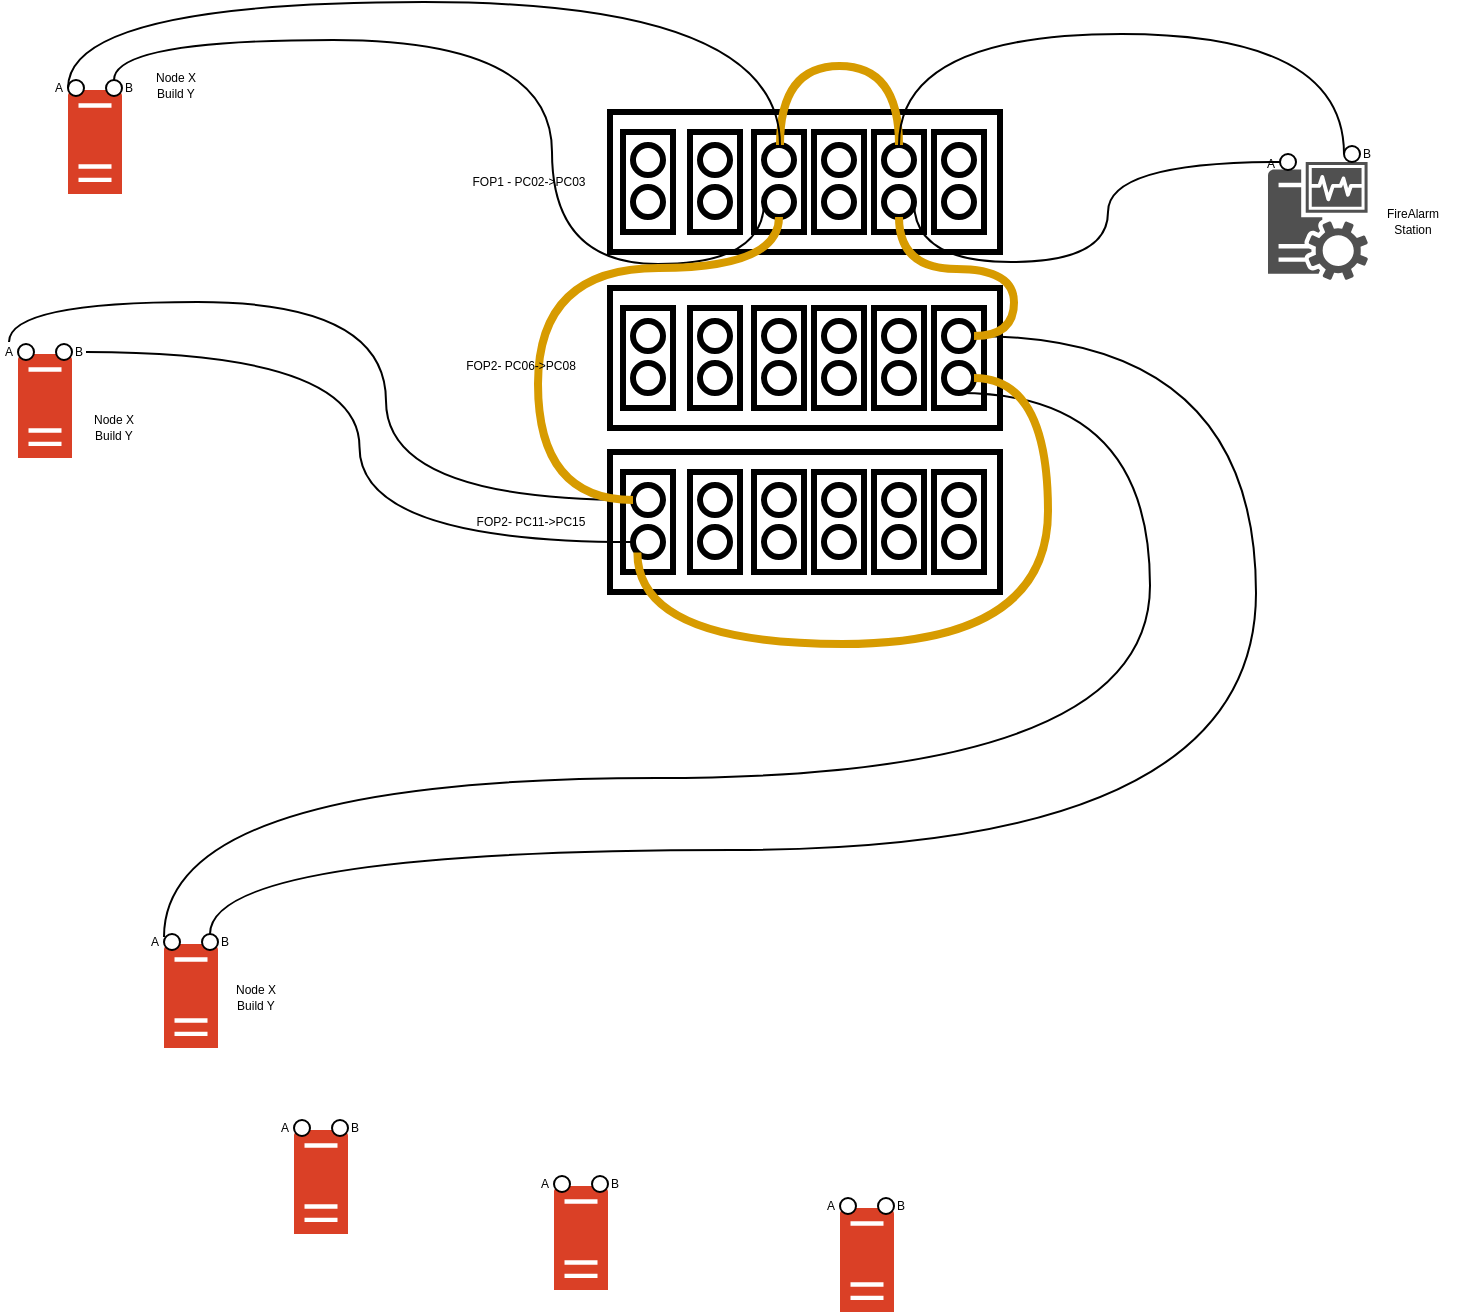 <mxfile version="14.4.2" type="github">
  <diagram id="QNdmbX97oADwMdpqi19U" name="Page-1">
    <mxGraphModel dx="2031" dy="1074" grid="0" gridSize="10" guides="1" tooltips="1" connect="1" arrows="1" fold="1" page="1" pageScale="1" pageWidth="1100" pageHeight="850" math="0" shadow="0">
      <root>
        <mxCell id="0" />
        <mxCell id="1" parent="0" />
        <mxCell id="alAOk1aA2B2bPVMMPNH8-48" value="" style="group" vertex="1" connectable="0" parent="1">
          <mxGeometry x="508" y="170" width="195" height="70" as="geometry" />
        </mxCell>
        <mxCell id="alAOk1aA2B2bPVMMPNH8-3" value="" style="rounded=0;whiteSpace=wrap;html=1;strokeWidth=3;" vertex="1" parent="alAOk1aA2B2bPVMMPNH8-48">
          <mxGeometry width="195" height="70" as="geometry" />
        </mxCell>
        <mxCell id="alAOk1aA2B2bPVMMPNH8-15" value="" style="group" vertex="1" connectable="0" parent="alAOk1aA2B2bPVMMPNH8-48">
          <mxGeometry x="6.5" y="10" width="25" height="50" as="geometry" />
        </mxCell>
        <mxCell id="alAOk1aA2B2bPVMMPNH8-4" value="" style="rounded=0;whiteSpace=wrap;html=1;strokeWidth=3;rotation=-90;" vertex="1" parent="alAOk1aA2B2bPVMMPNH8-15">
          <mxGeometry x="-12.5" y="12.5" width="50" height="25" as="geometry" />
        </mxCell>
        <mxCell id="alAOk1aA2B2bPVMMPNH8-10" value="" style="ellipse;whiteSpace=wrap;html=1;aspect=fixed;strokeWidth=3;" vertex="1" parent="alAOk1aA2B2bPVMMPNH8-15">
          <mxGeometry x="5" y="6.5" width="15" height="15" as="geometry" />
        </mxCell>
        <mxCell id="alAOk1aA2B2bPVMMPNH8-11" value="" style="ellipse;whiteSpace=wrap;html=1;aspect=fixed;strokeWidth=3;" vertex="1" parent="alAOk1aA2B2bPVMMPNH8-15">
          <mxGeometry x="5" y="27.5" width="15" height="15" as="geometry" />
        </mxCell>
        <mxCell id="alAOk1aA2B2bPVMMPNH8-20" value="" style="group" vertex="1" connectable="0" parent="alAOk1aA2B2bPVMMPNH8-48">
          <mxGeometry x="40" y="10" width="25" height="50" as="geometry" />
        </mxCell>
        <mxCell id="alAOk1aA2B2bPVMMPNH8-21" value="" style="rounded=0;whiteSpace=wrap;html=1;strokeWidth=3;rotation=-90;" vertex="1" parent="alAOk1aA2B2bPVMMPNH8-20">
          <mxGeometry x="-12.5" y="12.5" width="50" height="25" as="geometry" />
        </mxCell>
        <mxCell id="alAOk1aA2B2bPVMMPNH8-22" value="" style="ellipse;whiteSpace=wrap;html=1;aspect=fixed;strokeWidth=3;" vertex="1" parent="alAOk1aA2B2bPVMMPNH8-20">
          <mxGeometry x="5" y="6.5" width="15" height="15" as="geometry" />
        </mxCell>
        <mxCell id="alAOk1aA2B2bPVMMPNH8-23" value="" style="ellipse;whiteSpace=wrap;html=1;aspect=fixed;strokeWidth=3;" vertex="1" parent="alAOk1aA2B2bPVMMPNH8-20">
          <mxGeometry x="5" y="27.5" width="15" height="15" as="geometry" />
        </mxCell>
        <mxCell id="alAOk1aA2B2bPVMMPNH8-24" value="" style="group" vertex="1" connectable="0" parent="alAOk1aA2B2bPVMMPNH8-48">
          <mxGeometry x="72" y="10" width="25" height="50" as="geometry" />
        </mxCell>
        <mxCell id="alAOk1aA2B2bPVMMPNH8-25" value="" style="rounded=0;whiteSpace=wrap;html=1;strokeWidth=3;rotation=-90;" vertex="1" parent="alAOk1aA2B2bPVMMPNH8-24">
          <mxGeometry x="-12.5" y="12.5" width="50" height="25" as="geometry" />
        </mxCell>
        <mxCell id="alAOk1aA2B2bPVMMPNH8-26" value="" style="ellipse;whiteSpace=wrap;html=1;aspect=fixed;strokeWidth=3;" vertex="1" parent="alAOk1aA2B2bPVMMPNH8-24">
          <mxGeometry x="5" y="6.5" width="15" height="15" as="geometry" />
        </mxCell>
        <mxCell id="alAOk1aA2B2bPVMMPNH8-27" value="" style="ellipse;whiteSpace=wrap;html=1;aspect=fixed;strokeWidth=3;" vertex="1" parent="alAOk1aA2B2bPVMMPNH8-24">
          <mxGeometry x="5" y="27.5" width="15" height="15" as="geometry" />
        </mxCell>
        <mxCell id="alAOk1aA2B2bPVMMPNH8-28" value="" style="group" vertex="1" connectable="0" parent="alAOk1aA2B2bPVMMPNH8-48">
          <mxGeometry x="102" y="10" width="25" height="50" as="geometry" />
        </mxCell>
        <mxCell id="alAOk1aA2B2bPVMMPNH8-29" value="" style="rounded=0;whiteSpace=wrap;html=1;strokeWidth=3;rotation=-90;" vertex="1" parent="alAOk1aA2B2bPVMMPNH8-28">
          <mxGeometry x="-12.5" y="12.5" width="50" height="25" as="geometry" />
        </mxCell>
        <mxCell id="alAOk1aA2B2bPVMMPNH8-30" value="" style="ellipse;whiteSpace=wrap;html=1;aspect=fixed;strokeWidth=3;" vertex="1" parent="alAOk1aA2B2bPVMMPNH8-28">
          <mxGeometry x="5" y="6.5" width="15" height="15" as="geometry" />
        </mxCell>
        <mxCell id="alAOk1aA2B2bPVMMPNH8-31" value="" style="ellipse;whiteSpace=wrap;html=1;aspect=fixed;strokeWidth=3;" vertex="1" parent="alAOk1aA2B2bPVMMPNH8-28">
          <mxGeometry x="5" y="27.5" width="15" height="15" as="geometry" />
        </mxCell>
        <mxCell id="alAOk1aA2B2bPVMMPNH8-38" value="" style="group" vertex="1" connectable="0" parent="alAOk1aA2B2bPVMMPNH8-48">
          <mxGeometry x="132" y="10" width="25" height="50" as="geometry" />
        </mxCell>
        <mxCell id="alAOk1aA2B2bPVMMPNH8-39" value="" style="rounded=0;whiteSpace=wrap;html=1;strokeWidth=3;rotation=-90;" vertex="1" parent="alAOk1aA2B2bPVMMPNH8-38">
          <mxGeometry x="-12.5" y="12.5" width="50" height="25" as="geometry" />
        </mxCell>
        <mxCell id="alAOk1aA2B2bPVMMPNH8-40" value="" style="ellipse;whiteSpace=wrap;html=1;aspect=fixed;strokeWidth=3;" vertex="1" parent="alAOk1aA2B2bPVMMPNH8-38">
          <mxGeometry x="5" y="6.5" width="15" height="15" as="geometry" />
        </mxCell>
        <mxCell id="alAOk1aA2B2bPVMMPNH8-41" value="" style="ellipse;whiteSpace=wrap;html=1;aspect=fixed;strokeWidth=3;" vertex="1" parent="alAOk1aA2B2bPVMMPNH8-38">
          <mxGeometry x="5" y="27.5" width="15" height="15" as="geometry" />
        </mxCell>
        <mxCell id="alAOk1aA2B2bPVMMPNH8-42" value="" style="group" vertex="1" connectable="0" parent="alAOk1aA2B2bPVMMPNH8-48">
          <mxGeometry x="162" y="10" width="25" height="50" as="geometry" />
        </mxCell>
        <mxCell id="alAOk1aA2B2bPVMMPNH8-43" value="" style="rounded=0;whiteSpace=wrap;html=1;strokeWidth=3;rotation=-90;" vertex="1" parent="alAOk1aA2B2bPVMMPNH8-42">
          <mxGeometry x="-12.5" y="12.5" width="50" height="25" as="geometry" />
        </mxCell>
        <mxCell id="alAOk1aA2B2bPVMMPNH8-44" value="" style="ellipse;whiteSpace=wrap;html=1;aspect=fixed;strokeWidth=3;" vertex="1" parent="alAOk1aA2B2bPVMMPNH8-42">
          <mxGeometry x="5" y="6.5" width="15" height="15" as="geometry" />
        </mxCell>
        <mxCell id="alAOk1aA2B2bPVMMPNH8-45" value="" style="ellipse;whiteSpace=wrap;html=1;aspect=fixed;strokeWidth=3;" vertex="1" parent="alAOk1aA2B2bPVMMPNH8-42">
          <mxGeometry x="5" y="27.5" width="15" height="15" as="geometry" />
        </mxCell>
        <mxCell id="alAOk1aA2B2bPVMMPNH8-172" style="edgeStyle=orthogonalEdgeStyle;curved=1;rounded=0;orthogonalLoop=1;jettySize=auto;html=1;endArrow=none;endFill=0;strokeWidth=4;fontSize=6;fillColor=#ffe6cc;strokeColor=#d79b00;" edge="1" parent="alAOk1aA2B2bPVMMPNH8-48" source="alAOk1aA2B2bPVMMPNH8-40" target="alAOk1aA2B2bPVMMPNH8-26">
          <mxGeometry relative="1" as="geometry">
            <mxPoint x="99.228" y="-49.832" as="targetPoint" />
            <Array as="points">
              <mxPoint x="145" y="-23" />
              <mxPoint x="85" y="-23" />
            </Array>
          </mxGeometry>
        </mxCell>
        <mxCell id="alAOk1aA2B2bPVMMPNH8-49" value="" style="group" vertex="1" connectable="0" parent="1">
          <mxGeometry x="508" y="258" width="195" height="70" as="geometry" />
        </mxCell>
        <mxCell id="alAOk1aA2B2bPVMMPNH8-50" value="" style="rounded=0;whiteSpace=wrap;html=1;strokeWidth=3;" vertex="1" parent="alAOk1aA2B2bPVMMPNH8-49">
          <mxGeometry width="195" height="70" as="geometry" />
        </mxCell>
        <mxCell id="alAOk1aA2B2bPVMMPNH8-51" value="" style="group" vertex="1" connectable="0" parent="alAOk1aA2B2bPVMMPNH8-49">
          <mxGeometry x="6.5" y="10" width="25" height="50" as="geometry" />
        </mxCell>
        <mxCell id="alAOk1aA2B2bPVMMPNH8-52" value="" style="rounded=0;whiteSpace=wrap;html=1;strokeWidth=3;rotation=-90;" vertex="1" parent="alAOk1aA2B2bPVMMPNH8-51">
          <mxGeometry x="-12.5" y="12.5" width="50" height="25" as="geometry" />
        </mxCell>
        <mxCell id="alAOk1aA2B2bPVMMPNH8-53" value="" style="ellipse;whiteSpace=wrap;html=1;aspect=fixed;strokeWidth=3;" vertex="1" parent="alAOk1aA2B2bPVMMPNH8-51">
          <mxGeometry x="5" y="6.5" width="15" height="15" as="geometry" />
        </mxCell>
        <mxCell id="alAOk1aA2B2bPVMMPNH8-54" value="" style="ellipse;whiteSpace=wrap;html=1;aspect=fixed;strokeWidth=3;" vertex="1" parent="alAOk1aA2B2bPVMMPNH8-51">
          <mxGeometry x="5" y="27.5" width="15" height="15" as="geometry" />
        </mxCell>
        <mxCell id="alAOk1aA2B2bPVMMPNH8-55" value="" style="group" vertex="1" connectable="0" parent="alAOk1aA2B2bPVMMPNH8-49">
          <mxGeometry x="40" y="10" width="25" height="50" as="geometry" />
        </mxCell>
        <mxCell id="alAOk1aA2B2bPVMMPNH8-56" value="" style="rounded=0;whiteSpace=wrap;html=1;strokeWidth=3;rotation=-90;" vertex="1" parent="alAOk1aA2B2bPVMMPNH8-55">
          <mxGeometry x="-12.5" y="12.5" width="50" height="25" as="geometry" />
        </mxCell>
        <mxCell id="alAOk1aA2B2bPVMMPNH8-57" value="" style="ellipse;whiteSpace=wrap;html=1;aspect=fixed;strokeWidth=3;" vertex="1" parent="alAOk1aA2B2bPVMMPNH8-55">
          <mxGeometry x="5" y="6.5" width="15" height="15" as="geometry" />
        </mxCell>
        <mxCell id="alAOk1aA2B2bPVMMPNH8-58" value="" style="ellipse;whiteSpace=wrap;html=1;aspect=fixed;strokeWidth=3;" vertex="1" parent="alAOk1aA2B2bPVMMPNH8-55">
          <mxGeometry x="5" y="27.5" width="15" height="15" as="geometry" />
        </mxCell>
        <mxCell id="alAOk1aA2B2bPVMMPNH8-59" value="" style="group" vertex="1" connectable="0" parent="alAOk1aA2B2bPVMMPNH8-49">
          <mxGeometry x="72" y="10" width="25" height="50" as="geometry" />
        </mxCell>
        <mxCell id="alAOk1aA2B2bPVMMPNH8-60" value="" style="rounded=0;whiteSpace=wrap;html=1;strokeWidth=3;rotation=-90;" vertex="1" parent="alAOk1aA2B2bPVMMPNH8-59">
          <mxGeometry x="-12.5" y="12.5" width="50" height="25" as="geometry" />
        </mxCell>
        <mxCell id="alAOk1aA2B2bPVMMPNH8-61" value="" style="ellipse;whiteSpace=wrap;html=1;aspect=fixed;strokeWidth=3;" vertex="1" parent="alAOk1aA2B2bPVMMPNH8-59">
          <mxGeometry x="5" y="6.5" width="15" height="15" as="geometry" />
        </mxCell>
        <mxCell id="alAOk1aA2B2bPVMMPNH8-62" value="" style="ellipse;whiteSpace=wrap;html=1;aspect=fixed;strokeWidth=3;" vertex="1" parent="alAOk1aA2B2bPVMMPNH8-59">
          <mxGeometry x="5" y="27.5" width="15" height="15" as="geometry" />
        </mxCell>
        <mxCell id="alAOk1aA2B2bPVMMPNH8-63" value="" style="group" vertex="1" connectable="0" parent="alAOk1aA2B2bPVMMPNH8-49">
          <mxGeometry x="102" y="10" width="25" height="50" as="geometry" />
        </mxCell>
        <mxCell id="alAOk1aA2B2bPVMMPNH8-64" value="" style="rounded=0;whiteSpace=wrap;html=1;strokeWidth=3;rotation=-90;" vertex="1" parent="alAOk1aA2B2bPVMMPNH8-63">
          <mxGeometry x="-12.5" y="12.5" width="50" height="25" as="geometry" />
        </mxCell>
        <mxCell id="alAOk1aA2B2bPVMMPNH8-65" value="" style="ellipse;whiteSpace=wrap;html=1;aspect=fixed;strokeWidth=3;" vertex="1" parent="alAOk1aA2B2bPVMMPNH8-63">
          <mxGeometry x="5" y="6.5" width="15" height="15" as="geometry" />
        </mxCell>
        <mxCell id="alAOk1aA2B2bPVMMPNH8-66" value="" style="ellipse;whiteSpace=wrap;html=1;aspect=fixed;strokeWidth=3;" vertex="1" parent="alAOk1aA2B2bPVMMPNH8-63">
          <mxGeometry x="5" y="27.5" width="15" height="15" as="geometry" />
        </mxCell>
        <mxCell id="alAOk1aA2B2bPVMMPNH8-67" value="" style="group" vertex="1" connectable="0" parent="alAOk1aA2B2bPVMMPNH8-49">
          <mxGeometry x="132" y="10" width="25" height="50" as="geometry" />
        </mxCell>
        <mxCell id="alAOk1aA2B2bPVMMPNH8-68" value="" style="rounded=0;whiteSpace=wrap;html=1;strokeWidth=3;rotation=-90;" vertex="1" parent="alAOk1aA2B2bPVMMPNH8-67">
          <mxGeometry x="-12.5" y="12.5" width="50" height="25" as="geometry" />
        </mxCell>
        <mxCell id="alAOk1aA2B2bPVMMPNH8-69" value="" style="ellipse;whiteSpace=wrap;html=1;aspect=fixed;strokeWidth=3;" vertex="1" parent="alAOk1aA2B2bPVMMPNH8-67">
          <mxGeometry x="5" y="6.5" width="15" height="15" as="geometry" />
        </mxCell>
        <mxCell id="alAOk1aA2B2bPVMMPNH8-70" value="" style="ellipse;whiteSpace=wrap;html=1;aspect=fixed;strokeWidth=3;" vertex="1" parent="alAOk1aA2B2bPVMMPNH8-67">
          <mxGeometry x="5" y="27.5" width="15" height="15" as="geometry" />
        </mxCell>
        <mxCell id="alAOk1aA2B2bPVMMPNH8-71" value="" style="group" vertex="1" connectable="0" parent="alAOk1aA2B2bPVMMPNH8-49">
          <mxGeometry x="162" y="10" width="25" height="50" as="geometry" />
        </mxCell>
        <mxCell id="alAOk1aA2B2bPVMMPNH8-72" value="" style="rounded=0;whiteSpace=wrap;html=1;strokeWidth=3;rotation=-90;" vertex="1" parent="alAOk1aA2B2bPVMMPNH8-71">
          <mxGeometry x="-12.5" y="12.5" width="50" height="25" as="geometry" />
        </mxCell>
        <mxCell id="alAOk1aA2B2bPVMMPNH8-73" value="" style="ellipse;whiteSpace=wrap;html=1;aspect=fixed;strokeWidth=3;" vertex="1" parent="alAOk1aA2B2bPVMMPNH8-71">
          <mxGeometry x="5" y="6.5" width="15" height="15" as="geometry" />
        </mxCell>
        <mxCell id="alAOk1aA2B2bPVMMPNH8-74" value="" style="ellipse;whiteSpace=wrap;html=1;aspect=fixed;strokeWidth=3;" vertex="1" parent="alAOk1aA2B2bPVMMPNH8-71">
          <mxGeometry x="5" y="27.5" width="15" height="15" as="geometry" />
        </mxCell>
        <mxCell id="alAOk1aA2B2bPVMMPNH8-75" value="" style="group" vertex="1" connectable="0" parent="1">
          <mxGeometry x="508" y="340" width="195" height="70" as="geometry" />
        </mxCell>
        <mxCell id="alAOk1aA2B2bPVMMPNH8-76" value="" style="rounded=0;whiteSpace=wrap;html=1;strokeWidth=3;" vertex="1" parent="alAOk1aA2B2bPVMMPNH8-75">
          <mxGeometry width="195" height="70" as="geometry" />
        </mxCell>
        <mxCell id="alAOk1aA2B2bPVMMPNH8-77" value="" style="group" vertex="1" connectable="0" parent="alAOk1aA2B2bPVMMPNH8-75">
          <mxGeometry x="6.5" y="10" width="25" height="50" as="geometry" />
        </mxCell>
        <mxCell id="alAOk1aA2B2bPVMMPNH8-78" value="" style="rounded=0;whiteSpace=wrap;html=1;strokeWidth=3;rotation=-90;" vertex="1" parent="alAOk1aA2B2bPVMMPNH8-77">
          <mxGeometry x="-12.5" y="12.5" width="50" height="25" as="geometry" />
        </mxCell>
        <mxCell id="alAOk1aA2B2bPVMMPNH8-79" value="" style="ellipse;whiteSpace=wrap;html=1;aspect=fixed;strokeWidth=3;" vertex="1" parent="alAOk1aA2B2bPVMMPNH8-77">
          <mxGeometry x="5" y="6.5" width="15" height="15" as="geometry" />
        </mxCell>
        <mxCell id="alAOk1aA2B2bPVMMPNH8-80" value="" style="ellipse;whiteSpace=wrap;html=1;aspect=fixed;strokeWidth=3;" vertex="1" parent="alAOk1aA2B2bPVMMPNH8-77">
          <mxGeometry x="5" y="27.5" width="15" height="15" as="geometry" />
        </mxCell>
        <mxCell id="alAOk1aA2B2bPVMMPNH8-81" value="" style="group" vertex="1" connectable="0" parent="alAOk1aA2B2bPVMMPNH8-75">
          <mxGeometry x="40" y="10" width="25" height="50" as="geometry" />
        </mxCell>
        <mxCell id="alAOk1aA2B2bPVMMPNH8-82" value="" style="rounded=0;whiteSpace=wrap;html=1;strokeWidth=3;rotation=-90;" vertex="1" parent="alAOk1aA2B2bPVMMPNH8-81">
          <mxGeometry x="-12.5" y="12.5" width="50" height="25" as="geometry" />
        </mxCell>
        <mxCell id="alAOk1aA2B2bPVMMPNH8-83" value="" style="ellipse;whiteSpace=wrap;html=1;aspect=fixed;strokeWidth=3;" vertex="1" parent="alAOk1aA2B2bPVMMPNH8-81">
          <mxGeometry x="5" y="6.5" width="15" height="15" as="geometry" />
        </mxCell>
        <mxCell id="alAOk1aA2B2bPVMMPNH8-84" value="" style="ellipse;whiteSpace=wrap;html=1;aspect=fixed;strokeWidth=3;" vertex="1" parent="alAOk1aA2B2bPVMMPNH8-81">
          <mxGeometry x="5" y="27.5" width="15" height="15" as="geometry" />
        </mxCell>
        <mxCell id="alAOk1aA2B2bPVMMPNH8-85" value="" style="group" vertex="1" connectable="0" parent="alAOk1aA2B2bPVMMPNH8-75">
          <mxGeometry x="72" y="10" width="25" height="50" as="geometry" />
        </mxCell>
        <mxCell id="alAOk1aA2B2bPVMMPNH8-86" value="" style="rounded=0;whiteSpace=wrap;html=1;strokeWidth=3;rotation=-90;" vertex="1" parent="alAOk1aA2B2bPVMMPNH8-85">
          <mxGeometry x="-12.5" y="12.5" width="50" height="25" as="geometry" />
        </mxCell>
        <mxCell id="alAOk1aA2B2bPVMMPNH8-87" value="" style="ellipse;whiteSpace=wrap;html=1;aspect=fixed;strokeWidth=3;" vertex="1" parent="alAOk1aA2B2bPVMMPNH8-85">
          <mxGeometry x="5" y="6.5" width="15" height="15" as="geometry" />
        </mxCell>
        <mxCell id="alAOk1aA2B2bPVMMPNH8-88" value="" style="ellipse;whiteSpace=wrap;html=1;aspect=fixed;strokeWidth=3;" vertex="1" parent="alAOk1aA2B2bPVMMPNH8-85">
          <mxGeometry x="5" y="27.5" width="15" height="15" as="geometry" />
        </mxCell>
        <mxCell id="alAOk1aA2B2bPVMMPNH8-89" value="" style="group" vertex="1" connectable="0" parent="alAOk1aA2B2bPVMMPNH8-75">
          <mxGeometry x="102" y="10" width="25" height="50" as="geometry" />
        </mxCell>
        <mxCell id="alAOk1aA2B2bPVMMPNH8-90" value="" style="rounded=0;whiteSpace=wrap;html=1;strokeWidth=3;rotation=-90;" vertex="1" parent="alAOk1aA2B2bPVMMPNH8-89">
          <mxGeometry x="-12.5" y="12.5" width="50" height="25" as="geometry" />
        </mxCell>
        <mxCell id="alAOk1aA2B2bPVMMPNH8-91" value="" style="ellipse;whiteSpace=wrap;html=1;aspect=fixed;strokeWidth=3;" vertex="1" parent="alAOk1aA2B2bPVMMPNH8-89">
          <mxGeometry x="5" y="6.5" width="15" height="15" as="geometry" />
        </mxCell>
        <mxCell id="alAOk1aA2B2bPVMMPNH8-92" value="" style="ellipse;whiteSpace=wrap;html=1;aspect=fixed;strokeWidth=3;" vertex="1" parent="alAOk1aA2B2bPVMMPNH8-89">
          <mxGeometry x="5" y="27.5" width="15" height="15" as="geometry" />
        </mxCell>
        <mxCell id="alAOk1aA2B2bPVMMPNH8-93" value="" style="group" vertex="1" connectable="0" parent="alAOk1aA2B2bPVMMPNH8-75">
          <mxGeometry x="132" y="10" width="25" height="50" as="geometry" />
        </mxCell>
        <mxCell id="alAOk1aA2B2bPVMMPNH8-94" value="" style="rounded=0;whiteSpace=wrap;html=1;strokeWidth=3;rotation=-90;" vertex="1" parent="alAOk1aA2B2bPVMMPNH8-93">
          <mxGeometry x="-12.5" y="12.5" width="50" height="25" as="geometry" />
        </mxCell>
        <mxCell id="alAOk1aA2B2bPVMMPNH8-95" value="" style="ellipse;whiteSpace=wrap;html=1;aspect=fixed;strokeWidth=3;" vertex="1" parent="alAOk1aA2B2bPVMMPNH8-93">
          <mxGeometry x="5" y="6.5" width="15" height="15" as="geometry" />
        </mxCell>
        <mxCell id="alAOk1aA2B2bPVMMPNH8-96" value="" style="ellipse;whiteSpace=wrap;html=1;aspect=fixed;strokeWidth=3;" vertex="1" parent="alAOk1aA2B2bPVMMPNH8-93">
          <mxGeometry x="5" y="27.5" width="15" height="15" as="geometry" />
        </mxCell>
        <mxCell id="alAOk1aA2B2bPVMMPNH8-97" value="" style="group" vertex="1" connectable="0" parent="alAOk1aA2B2bPVMMPNH8-75">
          <mxGeometry x="162" y="10" width="25" height="50" as="geometry" />
        </mxCell>
        <mxCell id="alAOk1aA2B2bPVMMPNH8-98" value="" style="rounded=0;whiteSpace=wrap;html=1;strokeWidth=3;rotation=-90;" vertex="1" parent="alAOk1aA2B2bPVMMPNH8-97">
          <mxGeometry x="-12.5" y="12.5" width="50" height="25" as="geometry" />
        </mxCell>
        <mxCell id="alAOk1aA2B2bPVMMPNH8-99" value="" style="ellipse;whiteSpace=wrap;html=1;aspect=fixed;strokeWidth=3;" vertex="1" parent="alAOk1aA2B2bPVMMPNH8-97">
          <mxGeometry x="5" y="6.5" width="15" height="15" as="geometry" />
        </mxCell>
        <mxCell id="alAOk1aA2B2bPVMMPNH8-100" value="" style="ellipse;whiteSpace=wrap;html=1;aspect=fixed;strokeWidth=3;" vertex="1" parent="alAOk1aA2B2bPVMMPNH8-97">
          <mxGeometry x="5" y="27.5" width="15" height="15" as="geometry" />
        </mxCell>
        <mxCell id="alAOk1aA2B2bPVMMPNH8-107" value="" style="group" vertex="1" connectable="0" parent="1">
          <mxGeometry x="203" y="285" width="43" height="58" as="geometry" />
        </mxCell>
        <mxCell id="alAOk1aA2B2bPVMMPNH8-101" value="" style="pointerEvents=1;shadow=0;dashed=0;html=1;strokeColor=none;labelPosition=center;verticalLabelPosition=bottom;verticalAlign=top;outlineConnect=0;align=center;shape=mxgraph.office.servers.server_generic;fillColor=#DA4026;" vertex="1" parent="alAOk1aA2B2bPVMMPNH8-107">
          <mxGeometry x="9" y="6" width="27" height="52" as="geometry" />
        </mxCell>
        <mxCell id="alAOk1aA2B2bPVMMPNH8-102" value="" style="ellipse;whiteSpace=wrap;html=1;aspect=fixed;strokeWidth=1;" vertex="1" parent="alAOk1aA2B2bPVMMPNH8-107">
          <mxGeometry x="9" y="1" width="8" height="8" as="geometry" />
        </mxCell>
        <mxCell id="alAOk1aA2B2bPVMMPNH8-104" value="" style="ellipse;whiteSpace=wrap;html=1;aspect=fixed;strokeWidth=1;" vertex="1" parent="alAOk1aA2B2bPVMMPNH8-107">
          <mxGeometry x="28" y="1" width="8" height="8" as="geometry" />
        </mxCell>
        <mxCell id="alAOk1aA2B2bPVMMPNH8-105" value="A" style="text;html=1;strokeColor=none;fillColor=none;align=center;verticalAlign=middle;whiteSpace=wrap;rounded=0;fontSize=6;" vertex="1" parent="alAOk1aA2B2bPVMMPNH8-107">
          <mxGeometry width="9" height="10" as="geometry" />
        </mxCell>
        <mxCell id="alAOk1aA2B2bPVMMPNH8-106" value="B" style="text;html=1;strokeColor=none;fillColor=none;align=center;verticalAlign=middle;whiteSpace=wrap;rounded=0;fontSize=6;" vertex="1" parent="alAOk1aA2B2bPVMMPNH8-107">
          <mxGeometry x="36" y="1" width="7" height="8" as="geometry" />
        </mxCell>
        <mxCell id="alAOk1aA2B2bPVMMPNH8-108" value="" style="group" vertex="1" connectable="0" parent="1">
          <mxGeometry x="228" y="153" width="43" height="58" as="geometry" />
        </mxCell>
        <mxCell id="alAOk1aA2B2bPVMMPNH8-109" value="" style="pointerEvents=1;shadow=0;dashed=0;html=1;strokeColor=none;labelPosition=center;verticalLabelPosition=bottom;verticalAlign=top;outlineConnect=0;align=center;shape=mxgraph.office.servers.server_generic;fillColor=#DA4026;" vertex="1" parent="alAOk1aA2B2bPVMMPNH8-108">
          <mxGeometry x="9" y="6" width="27" height="52" as="geometry" />
        </mxCell>
        <mxCell id="alAOk1aA2B2bPVMMPNH8-110" value="" style="ellipse;whiteSpace=wrap;html=1;aspect=fixed;strokeWidth=1;" vertex="1" parent="alAOk1aA2B2bPVMMPNH8-108">
          <mxGeometry x="9" y="1" width="8" height="8" as="geometry" />
        </mxCell>
        <mxCell id="alAOk1aA2B2bPVMMPNH8-111" value="" style="ellipse;whiteSpace=wrap;html=1;aspect=fixed;strokeWidth=1;" vertex="1" parent="alAOk1aA2B2bPVMMPNH8-108">
          <mxGeometry x="28" y="1" width="8" height="8" as="geometry" />
        </mxCell>
        <mxCell id="alAOk1aA2B2bPVMMPNH8-112" value="A" style="text;html=1;strokeColor=none;fillColor=none;align=center;verticalAlign=middle;whiteSpace=wrap;rounded=0;fontSize=6;" vertex="1" parent="alAOk1aA2B2bPVMMPNH8-108">
          <mxGeometry width="9" height="10" as="geometry" />
        </mxCell>
        <mxCell id="alAOk1aA2B2bPVMMPNH8-113" value="B" style="text;html=1;strokeColor=none;fillColor=none;align=center;verticalAlign=middle;whiteSpace=wrap;rounded=0;fontSize=6;" vertex="1" parent="alAOk1aA2B2bPVMMPNH8-108">
          <mxGeometry x="36" y="1" width="7" height="8" as="geometry" />
        </mxCell>
        <mxCell id="alAOk1aA2B2bPVMMPNH8-114" value="" style="group" vertex="1" connectable="0" parent="1">
          <mxGeometry x="276" y="580" width="43" height="58" as="geometry" />
        </mxCell>
        <mxCell id="alAOk1aA2B2bPVMMPNH8-115" value="" style="pointerEvents=1;shadow=0;dashed=0;html=1;strokeColor=none;labelPosition=center;verticalLabelPosition=bottom;verticalAlign=top;outlineConnect=0;align=center;shape=mxgraph.office.servers.server_generic;fillColor=#DA4026;" vertex="1" parent="alAOk1aA2B2bPVMMPNH8-114">
          <mxGeometry x="9" y="6" width="27" height="52" as="geometry" />
        </mxCell>
        <mxCell id="alAOk1aA2B2bPVMMPNH8-116" value="" style="ellipse;whiteSpace=wrap;html=1;aspect=fixed;strokeWidth=1;" vertex="1" parent="alAOk1aA2B2bPVMMPNH8-114">
          <mxGeometry x="9" y="1" width="8" height="8" as="geometry" />
        </mxCell>
        <mxCell id="alAOk1aA2B2bPVMMPNH8-117" value="" style="ellipse;whiteSpace=wrap;html=1;aspect=fixed;strokeWidth=1;" vertex="1" parent="alAOk1aA2B2bPVMMPNH8-114">
          <mxGeometry x="28" y="1" width="8" height="8" as="geometry" />
        </mxCell>
        <mxCell id="alAOk1aA2B2bPVMMPNH8-118" value="A" style="text;html=1;strokeColor=none;fillColor=none;align=center;verticalAlign=middle;whiteSpace=wrap;rounded=0;fontSize=6;" vertex="1" parent="alAOk1aA2B2bPVMMPNH8-114">
          <mxGeometry width="9" height="10" as="geometry" />
        </mxCell>
        <mxCell id="alAOk1aA2B2bPVMMPNH8-119" value="B" style="text;html=1;strokeColor=none;fillColor=none;align=center;verticalAlign=middle;whiteSpace=wrap;rounded=0;fontSize=6;" vertex="1" parent="alAOk1aA2B2bPVMMPNH8-114">
          <mxGeometry x="36" y="1" width="7" height="8" as="geometry" />
        </mxCell>
        <mxCell id="alAOk1aA2B2bPVMMPNH8-120" value="" style="group" vertex="1" connectable="0" parent="1">
          <mxGeometry x="341" y="673" width="43" height="58" as="geometry" />
        </mxCell>
        <mxCell id="alAOk1aA2B2bPVMMPNH8-121" value="" style="pointerEvents=1;shadow=0;dashed=0;html=1;strokeColor=none;labelPosition=center;verticalLabelPosition=bottom;verticalAlign=top;outlineConnect=0;align=center;shape=mxgraph.office.servers.server_generic;fillColor=#DA4026;" vertex="1" parent="alAOk1aA2B2bPVMMPNH8-120">
          <mxGeometry x="9" y="6" width="27" height="52" as="geometry" />
        </mxCell>
        <mxCell id="alAOk1aA2B2bPVMMPNH8-122" value="" style="ellipse;whiteSpace=wrap;html=1;aspect=fixed;strokeWidth=1;" vertex="1" parent="alAOk1aA2B2bPVMMPNH8-120">
          <mxGeometry x="9" y="1" width="8" height="8" as="geometry" />
        </mxCell>
        <mxCell id="alAOk1aA2B2bPVMMPNH8-123" value="" style="ellipse;whiteSpace=wrap;html=1;aspect=fixed;strokeWidth=1;" vertex="1" parent="alAOk1aA2B2bPVMMPNH8-120">
          <mxGeometry x="28" y="1" width="8" height="8" as="geometry" />
        </mxCell>
        <mxCell id="alAOk1aA2B2bPVMMPNH8-124" value="A" style="text;html=1;strokeColor=none;fillColor=none;align=center;verticalAlign=middle;whiteSpace=wrap;rounded=0;fontSize=6;" vertex="1" parent="alAOk1aA2B2bPVMMPNH8-120">
          <mxGeometry width="9" height="10" as="geometry" />
        </mxCell>
        <mxCell id="alAOk1aA2B2bPVMMPNH8-125" value="B" style="text;html=1;strokeColor=none;fillColor=none;align=center;verticalAlign=middle;whiteSpace=wrap;rounded=0;fontSize=6;" vertex="1" parent="alAOk1aA2B2bPVMMPNH8-120">
          <mxGeometry x="36" y="1" width="7" height="8" as="geometry" />
        </mxCell>
        <mxCell id="alAOk1aA2B2bPVMMPNH8-126" value="" style="group" vertex="1" connectable="0" parent="1">
          <mxGeometry x="471" y="701" width="43" height="58" as="geometry" />
        </mxCell>
        <mxCell id="alAOk1aA2B2bPVMMPNH8-127" value="" style="pointerEvents=1;shadow=0;dashed=0;html=1;strokeColor=none;labelPosition=center;verticalLabelPosition=bottom;verticalAlign=top;outlineConnect=0;align=center;shape=mxgraph.office.servers.server_generic;fillColor=#DA4026;" vertex="1" parent="alAOk1aA2B2bPVMMPNH8-126">
          <mxGeometry x="9" y="6" width="27" height="52" as="geometry" />
        </mxCell>
        <mxCell id="alAOk1aA2B2bPVMMPNH8-128" value="" style="ellipse;whiteSpace=wrap;html=1;aspect=fixed;strokeWidth=1;" vertex="1" parent="alAOk1aA2B2bPVMMPNH8-126">
          <mxGeometry x="9" y="1" width="8" height="8" as="geometry" />
        </mxCell>
        <mxCell id="alAOk1aA2B2bPVMMPNH8-129" value="" style="ellipse;whiteSpace=wrap;html=1;aspect=fixed;strokeWidth=1;" vertex="1" parent="alAOk1aA2B2bPVMMPNH8-126">
          <mxGeometry x="28" y="1" width="8" height="8" as="geometry" />
        </mxCell>
        <mxCell id="alAOk1aA2B2bPVMMPNH8-130" value="A" style="text;html=1;strokeColor=none;fillColor=none;align=center;verticalAlign=middle;whiteSpace=wrap;rounded=0;fontSize=6;" vertex="1" parent="alAOk1aA2B2bPVMMPNH8-126">
          <mxGeometry width="9" height="10" as="geometry" />
        </mxCell>
        <mxCell id="alAOk1aA2B2bPVMMPNH8-131" value="B" style="text;html=1;strokeColor=none;fillColor=none;align=center;verticalAlign=middle;whiteSpace=wrap;rounded=0;fontSize=6;" vertex="1" parent="alAOk1aA2B2bPVMMPNH8-126">
          <mxGeometry x="36" y="1" width="7" height="8" as="geometry" />
        </mxCell>
        <mxCell id="alAOk1aA2B2bPVMMPNH8-132" value="" style="group" vertex="1" connectable="0" parent="1">
          <mxGeometry x="614" y="712" width="43" height="58" as="geometry" />
        </mxCell>
        <mxCell id="alAOk1aA2B2bPVMMPNH8-133" value="" style="pointerEvents=1;shadow=0;dashed=0;html=1;strokeColor=none;labelPosition=center;verticalLabelPosition=bottom;verticalAlign=top;outlineConnect=0;align=center;shape=mxgraph.office.servers.server_generic;fillColor=#DA4026;" vertex="1" parent="alAOk1aA2B2bPVMMPNH8-132">
          <mxGeometry x="9" y="6" width="27" height="52" as="geometry" />
        </mxCell>
        <mxCell id="alAOk1aA2B2bPVMMPNH8-134" value="" style="ellipse;whiteSpace=wrap;html=1;aspect=fixed;strokeWidth=1;" vertex="1" parent="alAOk1aA2B2bPVMMPNH8-132">
          <mxGeometry x="9" y="1" width="8" height="8" as="geometry" />
        </mxCell>
        <mxCell id="alAOk1aA2B2bPVMMPNH8-135" value="" style="ellipse;whiteSpace=wrap;html=1;aspect=fixed;strokeWidth=1;" vertex="1" parent="alAOk1aA2B2bPVMMPNH8-132">
          <mxGeometry x="28" y="1" width="8" height="8" as="geometry" />
        </mxCell>
        <mxCell id="alAOk1aA2B2bPVMMPNH8-136" value="A" style="text;html=1;strokeColor=none;fillColor=none;align=center;verticalAlign=middle;whiteSpace=wrap;rounded=0;fontSize=6;" vertex="1" parent="alAOk1aA2B2bPVMMPNH8-132">
          <mxGeometry width="9" height="10" as="geometry" />
        </mxCell>
        <mxCell id="alAOk1aA2B2bPVMMPNH8-137" value="B" style="text;html=1;strokeColor=none;fillColor=none;align=center;verticalAlign=middle;whiteSpace=wrap;rounded=0;fontSize=6;" vertex="1" parent="alAOk1aA2B2bPVMMPNH8-132">
          <mxGeometry x="36" y="1" width="7" height="8" as="geometry" />
        </mxCell>
        <mxCell id="alAOk1aA2B2bPVMMPNH8-139" value="&lt;div&gt;Node X&lt;/div&gt;&lt;div&gt;Build Y&lt;br&gt;&lt;/div&gt;" style="text;html=1;strokeColor=none;fillColor=none;align=center;verticalAlign=middle;whiteSpace=wrap;rounded=0;fontSize=6;" vertex="1" parent="1">
          <mxGeometry x="240" y="318" width="40" height="20" as="geometry" />
        </mxCell>
        <mxCell id="alAOk1aA2B2bPVMMPNH8-141" value="&lt;div&gt;Node X&lt;/div&gt;&lt;div&gt;Build Y&lt;br&gt;&lt;/div&gt;" style="text;html=1;strokeColor=none;fillColor=none;align=center;verticalAlign=middle;whiteSpace=wrap;rounded=0;fontSize=6;" vertex="1" parent="1">
          <mxGeometry x="271" y="147" width="40" height="20" as="geometry" />
        </mxCell>
        <mxCell id="alAOk1aA2B2bPVMMPNH8-142" value="&lt;div&gt;Node X&lt;/div&gt;&lt;div&gt;Build Y&lt;br&gt;&lt;/div&gt;" style="text;html=1;strokeColor=none;fillColor=none;align=center;verticalAlign=middle;whiteSpace=wrap;rounded=0;fontSize=6;" vertex="1" parent="1">
          <mxGeometry x="311" y="603" width="40" height="20" as="geometry" />
        </mxCell>
        <mxCell id="alAOk1aA2B2bPVMMPNH8-147" style="edgeStyle=orthogonalEdgeStyle;rounded=0;orthogonalLoop=1;jettySize=auto;html=1;entryX=0;entryY=0.5;entryDx=0;entryDy=0;fontSize=6;curved=1;endArrow=none;endFill=0;" edge="1" parent="1" source="alAOk1aA2B2bPVMMPNH8-106" target="alAOk1aA2B2bPVMMPNH8-80">
          <mxGeometry relative="1" as="geometry" />
        </mxCell>
        <mxCell id="alAOk1aA2B2bPVMMPNH8-148" style="edgeStyle=orthogonalEdgeStyle;curved=1;rounded=0;orthogonalLoop=1;jettySize=auto;html=1;exitX=0.5;exitY=0;exitDx=0;exitDy=0;endArrow=none;endFill=0;fontSize=6;" edge="1" parent="1" source="alAOk1aA2B2bPVMMPNH8-105" target="alAOk1aA2B2bPVMMPNH8-79">
          <mxGeometry relative="1" as="geometry">
            <Array as="points">
              <mxPoint x="207" y="265" />
              <mxPoint x="396" y="265" />
              <mxPoint x="396" y="364" />
            </Array>
          </mxGeometry>
        </mxCell>
        <mxCell id="alAOk1aA2B2bPVMMPNH8-149" style="edgeStyle=orthogonalEdgeStyle;curved=1;rounded=0;orthogonalLoop=1;jettySize=auto;html=1;exitX=1;exitY=0.25;exitDx=0;exitDy=0;entryX=0.5;entryY=1;entryDx=0;entryDy=0;endArrow=none;endFill=0;fontSize=6;" edge="1" parent="1" source="alAOk1aA2B2bPVMMPNH8-118" target="alAOk1aA2B2bPVMMPNH8-74">
          <mxGeometry relative="1" as="geometry">
            <Array as="points">
              <mxPoint x="285" y="503" />
              <mxPoint x="778" y="503" />
              <mxPoint x="778" y="311" />
            </Array>
          </mxGeometry>
        </mxCell>
        <mxCell id="alAOk1aA2B2bPVMMPNH8-150" style="edgeStyle=orthogonalEdgeStyle;curved=1;rounded=0;orthogonalLoop=1;jettySize=auto;html=1;exitX=0.5;exitY=0;exitDx=0;exitDy=0;endArrow=none;endFill=0;fontSize=6;" edge="1" parent="1" source="alAOk1aA2B2bPVMMPNH8-117" target="alAOk1aA2B2bPVMMPNH8-73">
          <mxGeometry relative="1" as="geometry">
            <Array as="points">
              <mxPoint x="308" y="539" />
              <mxPoint x="831" y="539" />
              <mxPoint x="831" y="282" />
            </Array>
          </mxGeometry>
        </mxCell>
        <mxCell id="alAOk1aA2B2bPVMMPNH8-151" style="edgeStyle=orthogonalEdgeStyle;curved=1;rounded=0;orthogonalLoop=1;jettySize=auto;html=1;endArrow=none;endFill=0;fontSize=6;exitX=1;exitY=0.5;exitDx=0;exitDy=0;" edge="1" parent="1" source="alAOk1aA2B2bPVMMPNH8-112" target="alAOk1aA2B2bPVMMPNH8-26">
          <mxGeometry relative="1" as="geometry">
            <mxPoint x="242" y="131" as="sourcePoint" />
            <Array as="points">
              <mxPoint x="237" y="115" />
              <mxPoint x="593" y="115" />
            </Array>
          </mxGeometry>
        </mxCell>
        <mxCell id="alAOk1aA2B2bPVMMPNH8-152" style="edgeStyle=orthogonalEdgeStyle;curved=1;rounded=0;orthogonalLoop=1;jettySize=auto;html=1;exitX=0.5;exitY=0;exitDx=0;exitDy=0;entryX=0;entryY=0.5;entryDx=0;entryDy=0;endArrow=none;endFill=0;fontSize=6;" edge="1" parent="1" source="alAOk1aA2B2bPVMMPNH8-111" target="alAOk1aA2B2bPVMMPNH8-27">
          <mxGeometry relative="1" as="geometry">
            <Array as="points">
              <mxPoint x="260" y="134" />
              <mxPoint x="479" y="134" />
              <mxPoint x="479" y="246" />
              <mxPoint x="585" y="246" />
            </Array>
          </mxGeometry>
        </mxCell>
        <mxCell id="alAOk1aA2B2bPVMMPNH8-162" value="" style="group" vertex="1" connectable="0" parent="1">
          <mxGeometry x="834" y="187" width="97" height="67" as="geometry" />
        </mxCell>
        <mxCell id="alAOk1aA2B2bPVMMPNH8-153" value="" style="pointerEvents=1;shadow=0;dashed=0;html=1;strokeColor=none;fillColor=#505050;labelPosition=center;verticalLabelPosition=bottom;verticalAlign=top;outlineConnect=0;align=center;shape=mxgraph.office.servers.monitoring_sql_reporting_services;fontSize=6;" vertex="1" parent="alAOk1aA2B2bPVMMPNH8-162">
          <mxGeometry x="3" y="8" width="50" height="59" as="geometry" />
        </mxCell>
        <mxCell id="alAOk1aA2B2bPVMMPNH8-154" value="A" style="text;html=1;strokeColor=none;fillColor=none;align=center;verticalAlign=middle;whiteSpace=wrap;rounded=0;fontSize=6;" vertex="1" parent="alAOk1aA2B2bPVMMPNH8-162">
          <mxGeometry y="4" width="9" height="10" as="geometry" />
        </mxCell>
        <mxCell id="alAOk1aA2B2bPVMMPNH8-155" value="" style="ellipse;whiteSpace=wrap;html=1;aspect=fixed;strokeWidth=1;" vertex="1" parent="alAOk1aA2B2bPVMMPNH8-162">
          <mxGeometry x="41" width="8" height="8" as="geometry" />
        </mxCell>
        <mxCell id="alAOk1aA2B2bPVMMPNH8-159" value="B" style="text;html=1;strokeColor=none;fillColor=none;align=center;verticalAlign=middle;whiteSpace=wrap;rounded=0;fontSize=6;" vertex="1" parent="alAOk1aA2B2bPVMMPNH8-162">
          <mxGeometry x="49" width="7" height="8" as="geometry" />
        </mxCell>
        <mxCell id="alAOk1aA2B2bPVMMPNH8-160" value="" style="ellipse;whiteSpace=wrap;html=1;aspect=fixed;strokeWidth=1;" vertex="1" parent="alAOk1aA2B2bPVMMPNH8-162">
          <mxGeometry x="9" y="4" width="8" height="8" as="geometry" />
        </mxCell>
        <mxCell id="alAOk1aA2B2bPVMMPNH8-161" value="&lt;div&gt;FireAlarm&lt;/div&gt;&lt;div&gt;Station&lt;br&gt;&lt;/div&gt;" style="text;html=1;resizable=0;autosize=1;align=center;verticalAlign=middle;points=[];fillColor=none;strokeColor=none;rounded=0;fontSize=6;" vertex="1" parent="alAOk1aA2B2bPVMMPNH8-162">
          <mxGeometry x="53" y="26" width="44" height="23" as="geometry" />
        </mxCell>
        <mxCell id="alAOk1aA2B2bPVMMPNH8-163" style="edgeStyle=orthogonalEdgeStyle;curved=1;rounded=0;orthogonalLoop=1;jettySize=auto;html=1;endArrow=none;endFill=0;fontSize=6;" edge="1" parent="1" source="alAOk1aA2B2bPVMMPNH8-160" target="alAOk1aA2B2bPVMMPNH8-41">
          <mxGeometry relative="1" as="geometry">
            <mxPoint x="725.282" y="195.0" as="targetPoint" />
            <Array as="points">
              <mxPoint x="757" y="195" />
              <mxPoint x="757" y="245" />
              <mxPoint x="660" y="245" />
            </Array>
          </mxGeometry>
        </mxCell>
        <mxCell id="alAOk1aA2B2bPVMMPNH8-164" style="edgeStyle=orthogonalEdgeStyle;curved=1;rounded=0;orthogonalLoop=1;jettySize=auto;html=1;entryX=0.5;entryY=0;entryDx=0;entryDy=0;endArrow=none;endFill=0;fontSize=6;" edge="1" parent="1" source="alAOk1aA2B2bPVMMPNH8-155" target="alAOk1aA2B2bPVMMPNH8-40">
          <mxGeometry relative="1" as="geometry">
            <Array as="points">
              <mxPoint x="875" y="131" />
              <mxPoint x="652" y="131" />
            </Array>
          </mxGeometry>
        </mxCell>
        <mxCell id="alAOk1aA2B2bPVMMPNH8-171" style="edgeStyle=orthogonalEdgeStyle;curved=1;rounded=0;orthogonalLoop=1;jettySize=auto;html=1;exitX=0.5;exitY=1;exitDx=0;exitDy=0;endArrow=none;endFill=0;strokeWidth=4;fontSize=6;fillColor=#ffe6cc;strokeColor=#d79b00;" edge="1" parent="1" source="alAOk1aA2B2bPVMMPNH8-27" target="alAOk1aA2B2bPVMMPNH8-79">
          <mxGeometry relative="1" as="geometry">
            <Array as="points">
              <mxPoint x="593" y="248" />
              <mxPoint x="472" y="248" />
              <mxPoint x="472" y="364" />
            </Array>
          </mxGeometry>
        </mxCell>
        <mxCell id="alAOk1aA2B2bPVMMPNH8-173" style="edgeStyle=orthogonalEdgeStyle;curved=1;rounded=0;orthogonalLoop=1;jettySize=auto;html=1;exitX=0;exitY=1;exitDx=0;exitDy=0;endArrow=none;endFill=0;strokeWidth=4;fontSize=6;fillColor=#ffe6cc;strokeColor=#d79b00;" edge="1" parent="1" source="alAOk1aA2B2bPVMMPNH8-80" target="alAOk1aA2B2bPVMMPNH8-74">
          <mxGeometry relative="1" as="geometry">
            <Array as="points">
              <mxPoint x="522" y="436" />
              <mxPoint x="727" y="436" />
              <mxPoint x="727" y="303" />
            </Array>
          </mxGeometry>
        </mxCell>
        <mxCell id="alAOk1aA2B2bPVMMPNH8-174" style="edgeStyle=orthogonalEdgeStyle;curved=1;rounded=0;orthogonalLoop=1;jettySize=auto;html=1;exitX=0.5;exitY=1;exitDx=0;exitDy=0;entryX=1;entryY=0.5;entryDx=0;entryDy=0;endArrow=none;endFill=0;strokeWidth=4;fontSize=6;fillColor=#ffe6cc;strokeColor=#d79b00;" edge="1" parent="1" source="alAOk1aA2B2bPVMMPNH8-41" target="alAOk1aA2B2bPVMMPNH8-73">
          <mxGeometry relative="1" as="geometry" />
        </mxCell>
        <mxCell id="alAOk1aA2B2bPVMMPNH8-175" value="FOP1 - PC02-&amp;gt;PC03" style="text;html=1;resizable=0;autosize=1;align=center;verticalAlign=middle;points=[];fillColor=none;strokeColor=none;rounded=0;fontSize=6;" vertex="1" parent="1">
          <mxGeometry x="425" y="198.5" width="83" height="13" as="geometry" />
        </mxCell>
        <mxCell id="alAOk1aA2B2bPVMMPNH8-176" value="FOP2- PC06-&amp;gt;PC08" style="text;html=1;resizable=0;autosize=1;align=center;verticalAlign=middle;points=[];fillColor=none;strokeColor=none;rounded=0;fontSize=6;" vertex="1" parent="1">
          <mxGeometry x="422" y="290" width="81" height="13" as="geometry" />
        </mxCell>
        <mxCell id="alAOk1aA2B2bPVMMPNH8-177" value="FOP2- PC11-&amp;gt;PC15" style="text;html=1;resizable=0;autosize=1;align=center;verticalAlign=middle;points=[];fillColor=none;strokeColor=none;rounded=0;fontSize=6;" vertex="1" parent="1">
          <mxGeometry x="428" y="368.5" width="80" height="13" as="geometry" />
        </mxCell>
      </root>
    </mxGraphModel>
  </diagram>
</mxfile>

